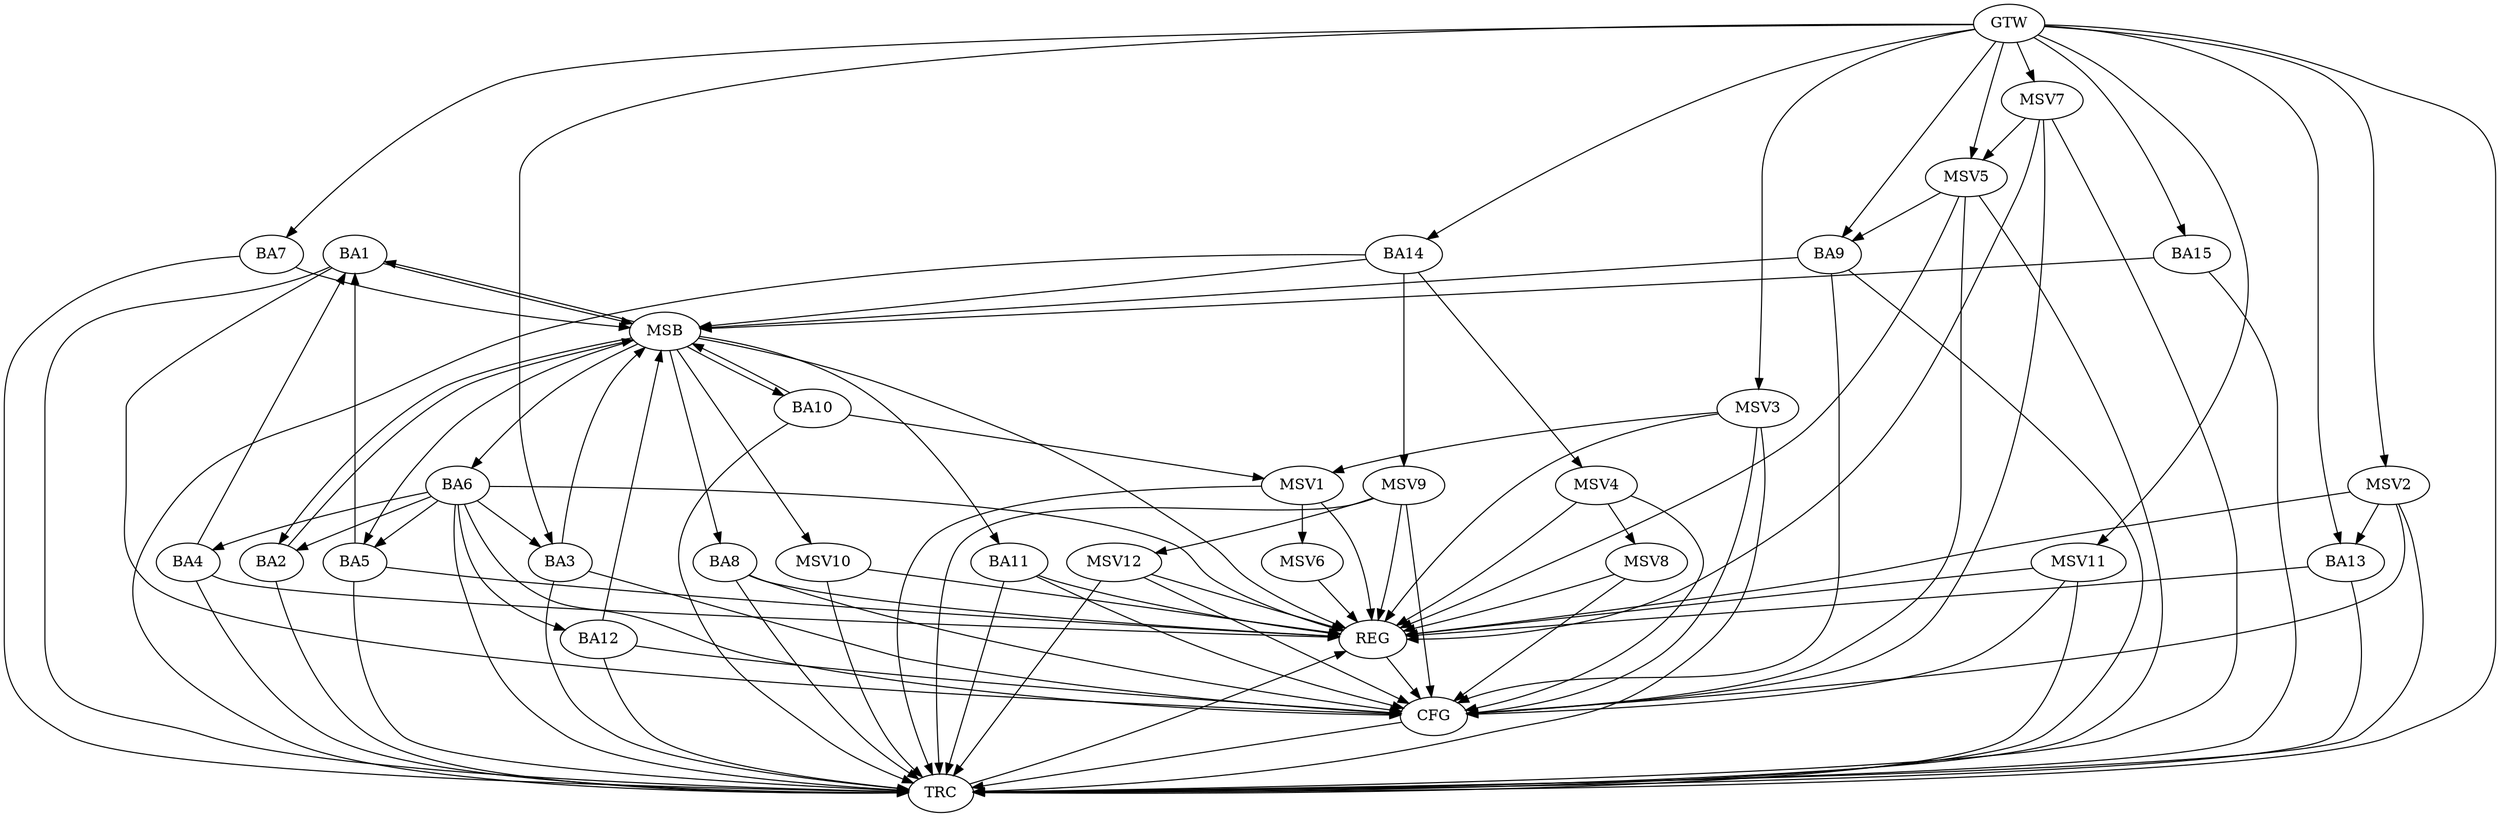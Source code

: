 strict digraph G {
  BA1 [ label="BA1" ];
  BA2 [ label="BA2" ];
  BA3 [ label="BA3" ];
  BA4 [ label="BA4" ];
  BA5 [ label="BA5" ];
  BA6 [ label="BA6" ];
  BA7 [ label="BA7" ];
  BA8 [ label="BA8" ];
  BA9 [ label="BA9" ];
  BA10 [ label="BA10" ];
  BA11 [ label="BA11" ];
  BA12 [ label="BA12" ];
  BA13 [ label="BA13" ];
  BA14 [ label="BA14" ];
  BA15 [ label="BA15" ];
  GTW [ label="GTW" ];
  REG [ label="REG" ];
  MSB [ label="MSB" ];
  CFG [ label="CFG" ];
  TRC [ label="TRC" ];
  MSV1 [ label="MSV1" ];
  MSV2 [ label="MSV2" ];
  MSV3 [ label="MSV3" ];
  MSV4 [ label="MSV4" ];
  MSV5 [ label="MSV5" ];
  MSV6 [ label="MSV6" ];
  MSV7 [ label="MSV7" ];
  MSV8 [ label="MSV8" ];
  MSV9 [ label="MSV9" ];
  MSV10 [ label="MSV10" ];
  MSV11 [ label="MSV11" ];
  MSV12 [ label="MSV12" ];
  BA4 -> BA1;
  BA5 -> BA1;
  BA6 -> BA5;
  GTW -> BA3;
  GTW -> BA7;
  GTW -> BA9;
  GTW -> BA13;
  GTW -> BA14;
  GTW -> BA15;
  BA4 -> REG;
  BA5 -> REG;
  BA6 -> REG;
  BA8 -> REG;
  BA11 -> REG;
  BA13 -> REG;
  BA1 -> MSB;
  MSB -> BA2;
  MSB -> REG;
  BA2 -> MSB;
  MSB -> BA1;
  BA3 -> MSB;
  BA7 -> MSB;
  MSB -> BA5;
  BA9 -> MSB;
  MSB -> BA8;
  BA10 -> MSB;
  BA12 -> MSB;
  MSB -> BA10;
  BA14 -> MSB;
  MSB -> BA11;
  BA15 -> MSB;
  MSB -> BA6;
  BA6 -> CFG;
  BA8 -> CFG;
  BA9 -> CFG;
  BA11 -> CFG;
  BA3 -> CFG;
  BA1 -> CFG;
  BA12 -> CFG;
  REG -> CFG;
  BA1 -> TRC;
  BA2 -> TRC;
  BA3 -> TRC;
  BA4 -> TRC;
  BA5 -> TRC;
  BA6 -> TRC;
  BA7 -> TRC;
  BA8 -> TRC;
  BA9 -> TRC;
  BA10 -> TRC;
  BA11 -> TRC;
  BA12 -> TRC;
  BA13 -> TRC;
  BA14 -> TRC;
  BA15 -> TRC;
  GTW -> TRC;
  CFG -> TRC;
  TRC -> REG;
  BA6 -> BA4;
  BA6 -> BA2;
  BA6 -> BA3;
  BA6 -> BA12;
  BA10 -> MSV1;
  MSV1 -> REG;
  MSV1 -> TRC;
  MSV2 -> BA13;
  GTW -> MSV2;
  MSV2 -> REG;
  MSV2 -> TRC;
  MSV2 -> CFG;
  MSV3 -> MSV1;
  GTW -> MSV3;
  MSV3 -> REG;
  MSV3 -> TRC;
  MSV3 -> CFG;
  BA14 -> MSV4;
  MSV4 -> REG;
  MSV4 -> CFG;
  MSV5 -> BA9;
  GTW -> MSV5;
  MSV5 -> REG;
  MSV5 -> TRC;
  MSV5 -> CFG;
  MSV1 -> MSV6;
  MSV6 -> REG;
  MSV7 -> MSV5;
  GTW -> MSV7;
  MSV7 -> REG;
  MSV7 -> TRC;
  MSV7 -> CFG;
  MSV4 -> MSV8;
  MSV8 -> REG;
  MSV8 -> CFG;
  BA14 -> MSV9;
  MSV9 -> REG;
  MSV9 -> TRC;
  MSV9 -> CFG;
  MSB -> MSV10;
  MSV10 -> REG;
  MSV10 -> TRC;
  GTW -> MSV11;
  MSV11 -> REG;
  MSV11 -> TRC;
  MSV11 -> CFG;
  MSV9 -> MSV12;
  MSV12 -> REG;
  MSV12 -> TRC;
  MSV12 -> CFG;
}
